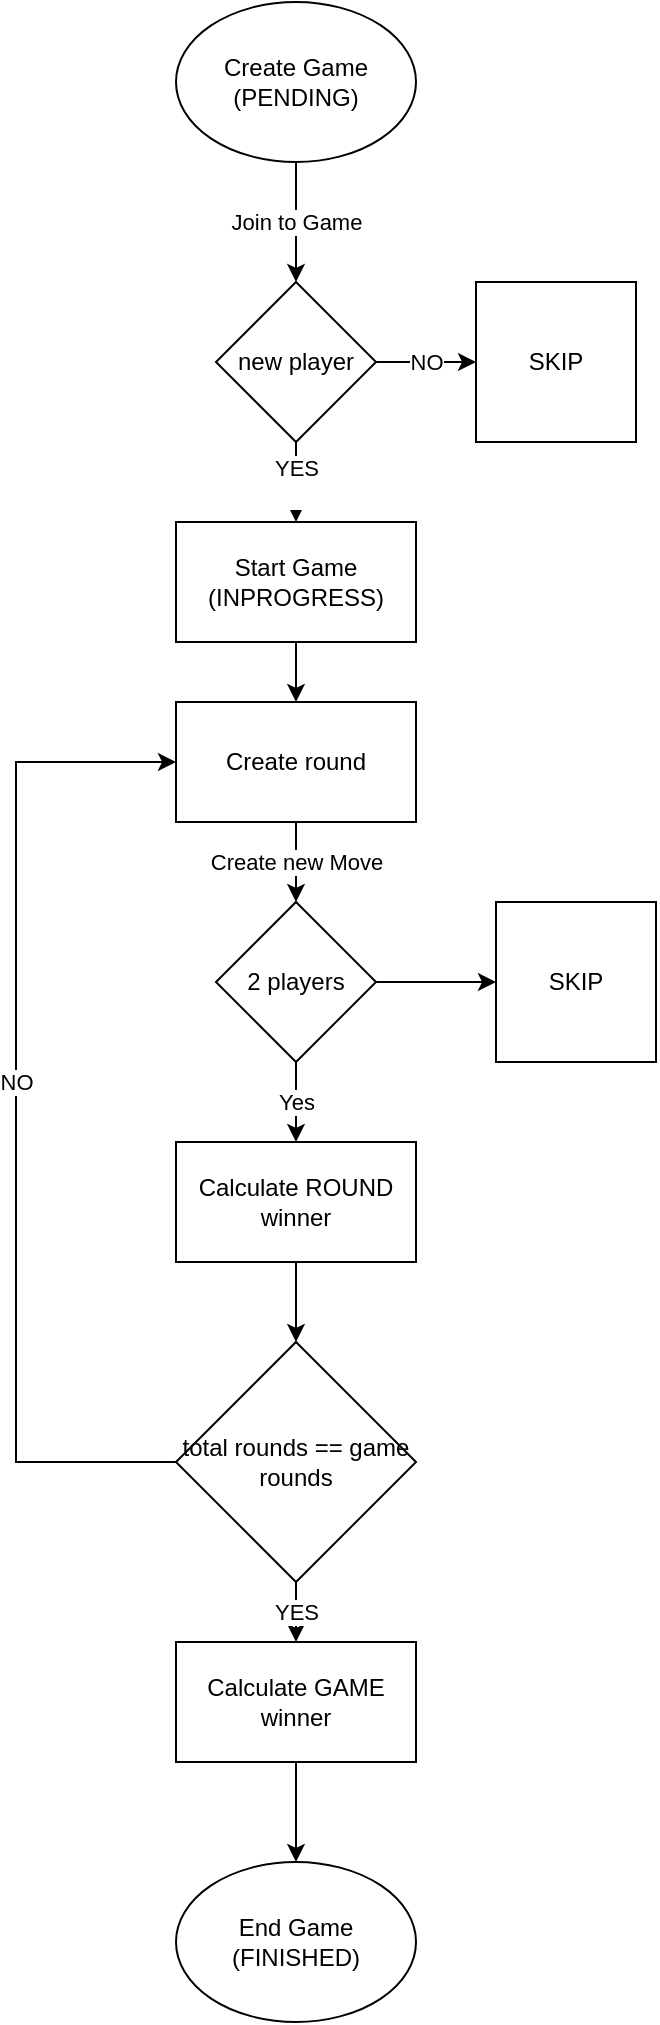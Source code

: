 <mxfile version="20.1.1" type="device"><diagram id="qJr0ItxUZTV4_dIQSGEe" name="Page-1"><mxGraphModel dx="1418" dy="764" grid="1" gridSize="10" guides="1" tooltips="1" connect="1" arrows="1" fold="1" page="1" pageScale="1" pageWidth="850" pageHeight="1100" math="0" shadow="0"><root><mxCell id="0"/><mxCell id="1" parent="0"/><mxCell id="M4zFCK93pWjdJJmECHPW-3" value="Join to Game" style="edgeStyle=orthogonalEdgeStyle;rounded=0;orthogonalLoop=1;jettySize=auto;html=1;" edge="1" parent="1" source="M4zFCK93pWjdJJmECHPW-1" target="M4zFCK93pWjdJJmECHPW-4"><mxGeometry relative="1" as="geometry"><mxPoint x="410" y="180" as="targetPoint"/></mxGeometry></mxCell><mxCell id="M4zFCK93pWjdJJmECHPW-1" value="&lt;div&gt;Create Game&lt;/div&gt;&lt;div&gt;(PENDING)&lt;br&gt;&lt;/div&gt;" style="ellipse;whiteSpace=wrap;html=1;" vertex="1" parent="1"><mxGeometry x="350" y="50" width="120" height="80" as="geometry"/></mxCell><mxCell id="M4zFCK93pWjdJJmECHPW-6" value="&lt;div&gt;YES&lt;/div&gt;&lt;div&gt;&lt;br&gt;&lt;/div&gt;" style="edgeStyle=orthogonalEdgeStyle;rounded=0;orthogonalLoop=1;jettySize=auto;html=1;" edge="1" parent="1" source="M4zFCK93pWjdJJmECHPW-4" target="M4zFCK93pWjdJJmECHPW-5"><mxGeometry relative="1" as="geometry"/></mxCell><mxCell id="M4zFCK93pWjdJJmECHPW-8" value="NO" style="edgeStyle=orthogonalEdgeStyle;rounded=0;orthogonalLoop=1;jettySize=auto;html=1;" edge="1" parent="1" source="M4zFCK93pWjdJJmECHPW-4" target="M4zFCK93pWjdJJmECHPW-7"><mxGeometry relative="1" as="geometry"/></mxCell><mxCell id="M4zFCK93pWjdJJmECHPW-4" value="new player" style="rhombus;whiteSpace=wrap;html=1;" vertex="1" parent="1"><mxGeometry x="370" y="190" width="80" height="80" as="geometry"/></mxCell><mxCell id="M4zFCK93pWjdJJmECHPW-10" value="Create new Move" style="edgeStyle=orthogonalEdgeStyle;rounded=0;orthogonalLoop=1;jettySize=auto;html=1;" edge="1" parent="1" source="M4zFCK93pWjdJJmECHPW-16" target="M4zFCK93pWjdJJmECHPW-11"><mxGeometry relative="1" as="geometry"><mxPoint x="280" y="480" as="sourcePoint"/><mxPoint x="410" y="430" as="targetPoint"/></mxGeometry></mxCell><mxCell id="M4zFCK93pWjdJJmECHPW-25" style="edgeStyle=orthogonalEdgeStyle;rounded=0;orthogonalLoop=1;jettySize=auto;html=1;" edge="1" parent="1" source="M4zFCK93pWjdJJmECHPW-5" target="M4zFCK93pWjdJJmECHPW-16"><mxGeometry relative="1" as="geometry"/></mxCell><mxCell id="M4zFCK93pWjdJJmECHPW-5" value="&lt;div&gt;Start Game&lt;/div&gt;&lt;div&gt;(INPROGRESS)&lt;/div&gt;" style="rounded=0;whiteSpace=wrap;html=1;" vertex="1" parent="1"><mxGeometry x="350" y="310" width="120" height="60" as="geometry"/></mxCell><mxCell id="M4zFCK93pWjdJJmECHPW-7" value="SKIP" style="whiteSpace=wrap;html=1;aspect=fixed;" vertex="1" parent="1"><mxGeometry x="500" y="190" width="80" height="80" as="geometry"/></mxCell><mxCell id="M4zFCK93pWjdJJmECHPW-13" value="&lt;div&gt;Yes&lt;/div&gt;" style="edgeStyle=orthogonalEdgeStyle;rounded=0;orthogonalLoop=1;jettySize=auto;html=1;" edge="1" parent="1" source="M4zFCK93pWjdJJmECHPW-11" target="M4zFCK93pWjdJJmECHPW-12"><mxGeometry relative="1" as="geometry"/></mxCell><mxCell id="M4zFCK93pWjdJJmECHPW-19" style="edgeStyle=orthogonalEdgeStyle;rounded=0;orthogonalLoop=1;jettySize=auto;html=1;" edge="1" parent="1" source="M4zFCK93pWjdJJmECHPW-11" target="M4zFCK93pWjdJJmECHPW-18"><mxGeometry relative="1" as="geometry"/></mxCell><mxCell id="M4zFCK93pWjdJJmECHPW-11" value="2 players" style="rhombus;whiteSpace=wrap;html=1;" vertex="1" parent="1"><mxGeometry x="370" y="500" width="80" height="80" as="geometry"/></mxCell><mxCell id="M4zFCK93pWjdJJmECHPW-21" style="edgeStyle=orthogonalEdgeStyle;rounded=0;orthogonalLoop=1;jettySize=auto;html=1;" edge="1" parent="1" source="M4zFCK93pWjdJJmECHPW-12" target="M4zFCK93pWjdJJmECHPW-20"><mxGeometry relative="1" as="geometry"/></mxCell><mxCell id="M4zFCK93pWjdJJmECHPW-12" value="&lt;div&gt;Calculate ROUND winner&lt;/div&gt;" style="rounded=0;whiteSpace=wrap;html=1;" vertex="1" parent="1"><mxGeometry x="350" y="620" width="120" height="60" as="geometry"/></mxCell><mxCell id="M4zFCK93pWjdJJmECHPW-16" value="Create round" style="whiteSpace=wrap;html=1;" vertex="1" parent="1"><mxGeometry x="350" y="400" width="120" height="60" as="geometry"/></mxCell><mxCell id="M4zFCK93pWjdJJmECHPW-18" value="SKIP" style="whiteSpace=wrap;html=1;aspect=fixed;" vertex="1" parent="1"><mxGeometry x="510" y="500" width="80" height="80" as="geometry"/></mxCell><mxCell id="M4zFCK93pWjdJJmECHPW-24" style="edgeStyle=orthogonalEdgeStyle;rounded=0;orthogonalLoop=1;jettySize=auto;html=1;" edge="1" parent="1" source="M4zFCK93pWjdJJmECHPW-20" target="M4zFCK93pWjdJJmECHPW-16"><mxGeometry relative="1" as="geometry"><mxPoint x="250" y="420" as="targetPoint"/><Array as="points"><mxPoint x="270" y="780"/><mxPoint x="270" y="430"/></Array></mxGeometry></mxCell><mxCell id="M4zFCK93pWjdJJmECHPW-26" value="NO" style="edgeLabel;html=1;align=center;verticalAlign=middle;resizable=0;points=[];" vertex="1" connectable="0" parent="M4zFCK93pWjdJJmECHPW-24"><mxGeometry x="0.059" relative="1" as="geometry"><mxPoint as="offset"/></mxGeometry></mxCell><mxCell id="M4zFCK93pWjdJJmECHPW-27" value="YES" style="edgeStyle=orthogonalEdgeStyle;rounded=0;orthogonalLoop=1;jettySize=auto;html=1;" edge="1" parent="1" source="M4zFCK93pWjdJJmECHPW-20" target="M4zFCK93pWjdJJmECHPW-23"><mxGeometry relative="1" as="geometry"/></mxCell><mxCell id="M4zFCK93pWjdJJmECHPW-20" value="total rounds == game rounds" style="rhombus;whiteSpace=wrap;html=1;" vertex="1" parent="1"><mxGeometry x="350" y="720" width="120" height="120" as="geometry"/></mxCell><mxCell id="M4zFCK93pWjdJJmECHPW-30" style="edgeStyle=orthogonalEdgeStyle;rounded=0;orthogonalLoop=1;jettySize=auto;html=1;" edge="1" parent="1" source="M4zFCK93pWjdJJmECHPW-23" target="M4zFCK93pWjdJJmECHPW-29"><mxGeometry relative="1" as="geometry"/></mxCell><mxCell id="M4zFCK93pWjdJJmECHPW-23" value="&lt;div&gt;Calculate GAME winner&lt;/div&gt;" style="rounded=0;whiteSpace=wrap;html=1;" vertex="1" parent="1"><mxGeometry x="350" y="870" width="120" height="60" as="geometry"/></mxCell><mxCell id="M4zFCK93pWjdJJmECHPW-29" value="&lt;div&gt;End Game&lt;/div&gt;&lt;div&gt;(FINISHED)&lt;br&gt;&lt;/div&gt;" style="ellipse;whiteSpace=wrap;html=1;" vertex="1" parent="1"><mxGeometry x="350" y="980" width="120" height="80" as="geometry"/></mxCell></root></mxGraphModel></diagram></mxfile>